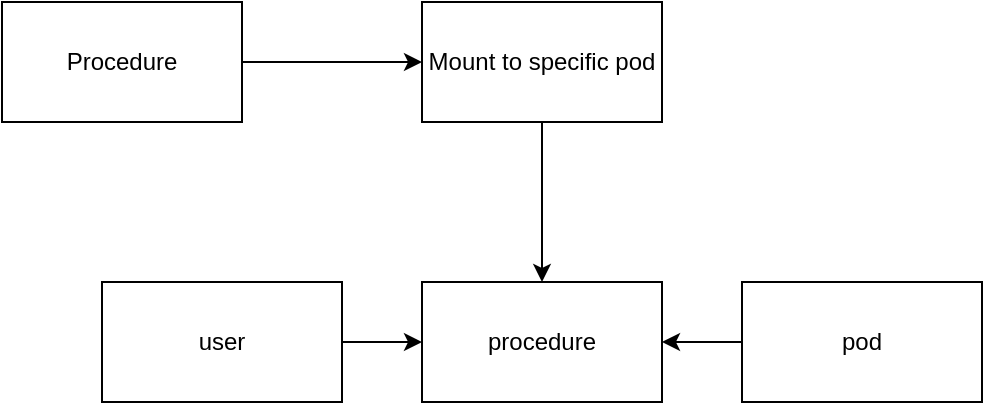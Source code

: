 <mxfile version="12.2.4" pages="1"><diagram id="WsaUuWTl85Z35oL6oBHk" name="Page-1"><mxGraphModel dx="790" dy="407" grid="1" gridSize="10" guides="1" tooltips="1" connect="1" arrows="1" fold="1" page="1" pageScale="1" pageWidth="850" pageHeight="1100" math="0" shadow="0"><root><mxCell id="0"/><mxCell id="1" parent="0"/><mxCell id="6" style="edgeStyle=orthogonalEdgeStyle;rounded=0;orthogonalLoop=1;jettySize=auto;html=1;entryX=0;entryY=0.5;entryDx=0;entryDy=0;" parent="1" source="2" target="3" edge="1"><mxGeometry relative="1" as="geometry"/></mxCell><mxCell id="2" value="Procedure" style="rounded=0;whiteSpace=wrap;html=1;" parent="1" vertex="1"><mxGeometry x="20" y="20" width="120" height="60" as="geometry"/></mxCell><mxCell id="11" style="edgeStyle=orthogonalEdgeStyle;rounded=0;orthogonalLoop=1;jettySize=auto;html=1;" parent="1" source="3" target="8" edge="1"><mxGeometry relative="1" as="geometry"/></mxCell><mxCell id="3" value="Mount to specific pod" style="rounded=0;whiteSpace=wrap;html=1;" parent="1" vertex="1"><mxGeometry x="230" y="20" width="120" height="60" as="geometry"/></mxCell><mxCell id="12" value="" style="edgeStyle=orthogonalEdgeStyle;rounded=0;orthogonalLoop=1;jettySize=auto;html=1;" parent="1" source="7" target="8" edge="1"><mxGeometry relative="1" as="geometry"/></mxCell><mxCell id="7" value="user" style="rounded=0;whiteSpace=wrap;html=1;" parent="1" vertex="1"><mxGeometry x="70" y="160" width="120" height="60" as="geometry"/></mxCell><mxCell id="8" value="procedure" style="rounded=0;whiteSpace=wrap;html=1;" parent="1" vertex="1"><mxGeometry x="230" y="160" width="120" height="60" as="geometry"/></mxCell><mxCell id="13" value="" style="edgeStyle=orthogonalEdgeStyle;rounded=0;orthogonalLoop=1;jettySize=auto;html=1;" parent="1" source="9" target="8" edge="1"><mxGeometry relative="1" as="geometry"/></mxCell><mxCell id="9" value="pod" style="rounded=0;whiteSpace=wrap;html=1;" parent="1" vertex="1"><mxGeometry x="390" y="160" width="120" height="60" as="geometry"/></mxCell></root></mxGraphModel></diagram></mxfile>